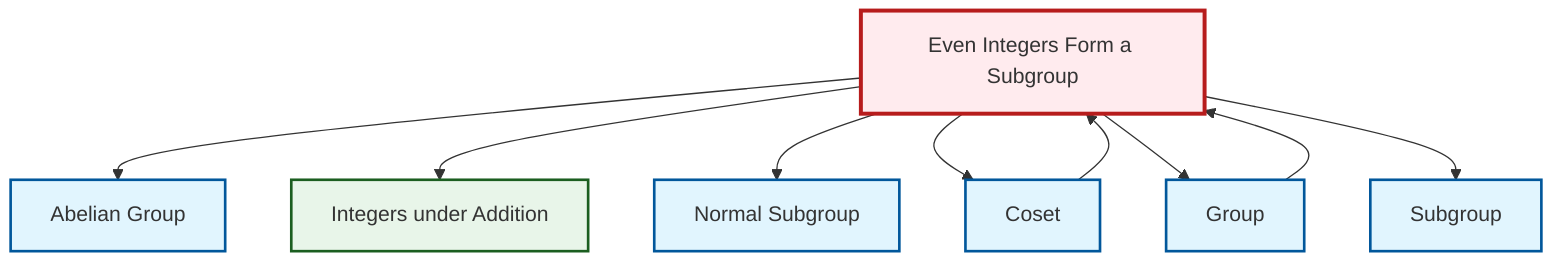 graph TD
    classDef definition fill:#e1f5fe,stroke:#01579b,stroke-width:2px
    classDef theorem fill:#f3e5f5,stroke:#4a148c,stroke-width:2px
    classDef axiom fill:#fff3e0,stroke:#e65100,stroke-width:2px
    classDef example fill:#e8f5e9,stroke:#1b5e20,stroke-width:2px
    classDef current fill:#ffebee,stroke:#b71c1c,stroke-width:3px
    def-subgroup["Subgroup"]:::definition
    ex-even-integers-subgroup["Even Integers Form a Subgroup"]:::example
    ex-integers-addition["Integers under Addition"]:::example
    def-group["Group"]:::definition
    def-normal-subgroup["Normal Subgroup"]:::definition
    def-abelian-group["Abelian Group"]:::definition
    def-coset["Coset"]:::definition
    ex-even-integers-subgroup --> def-abelian-group
    ex-even-integers-subgroup --> ex-integers-addition
    ex-even-integers-subgroup --> def-normal-subgroup
    ex-even-integers-subgroup --> def-coset
    ex-even-integers-subgroup --> def-group
    def-coset --> ex-even-integers-subgroup
    ex-even-integers-subgroup --> def-subgroup
    def-group --> ex-even-integers-subgroup
    class ex-even-integers-subgroup current